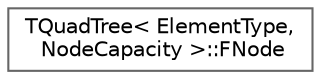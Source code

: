 digraph "Graphical Class Hierarchy"
{
 // INTERACTIVE_SVG=YES
 // LATEX_PDF_SIZE
  bgcolor="transparent";
  edge [fontname=Helvetica,fontsize=10,labelfontname=Helvetica,labelfontsize=10];
  node [fontname=Helvetica,fontsize=10,shape=box,height=0.2,width=0.4];
  rankdir="LR";
  Node0 [id="Node000000",label="TQuadTree\< ElementType,\l NodeCapacity \>::FNode",height=0.2,width=0.4,color="grey40", fillcolor="white", style="filled",URL="$d8/da3/structTQuadTree_1_1FNode.html",tooltip="Node used to hold the element and its corresponding 2D box."];
}
